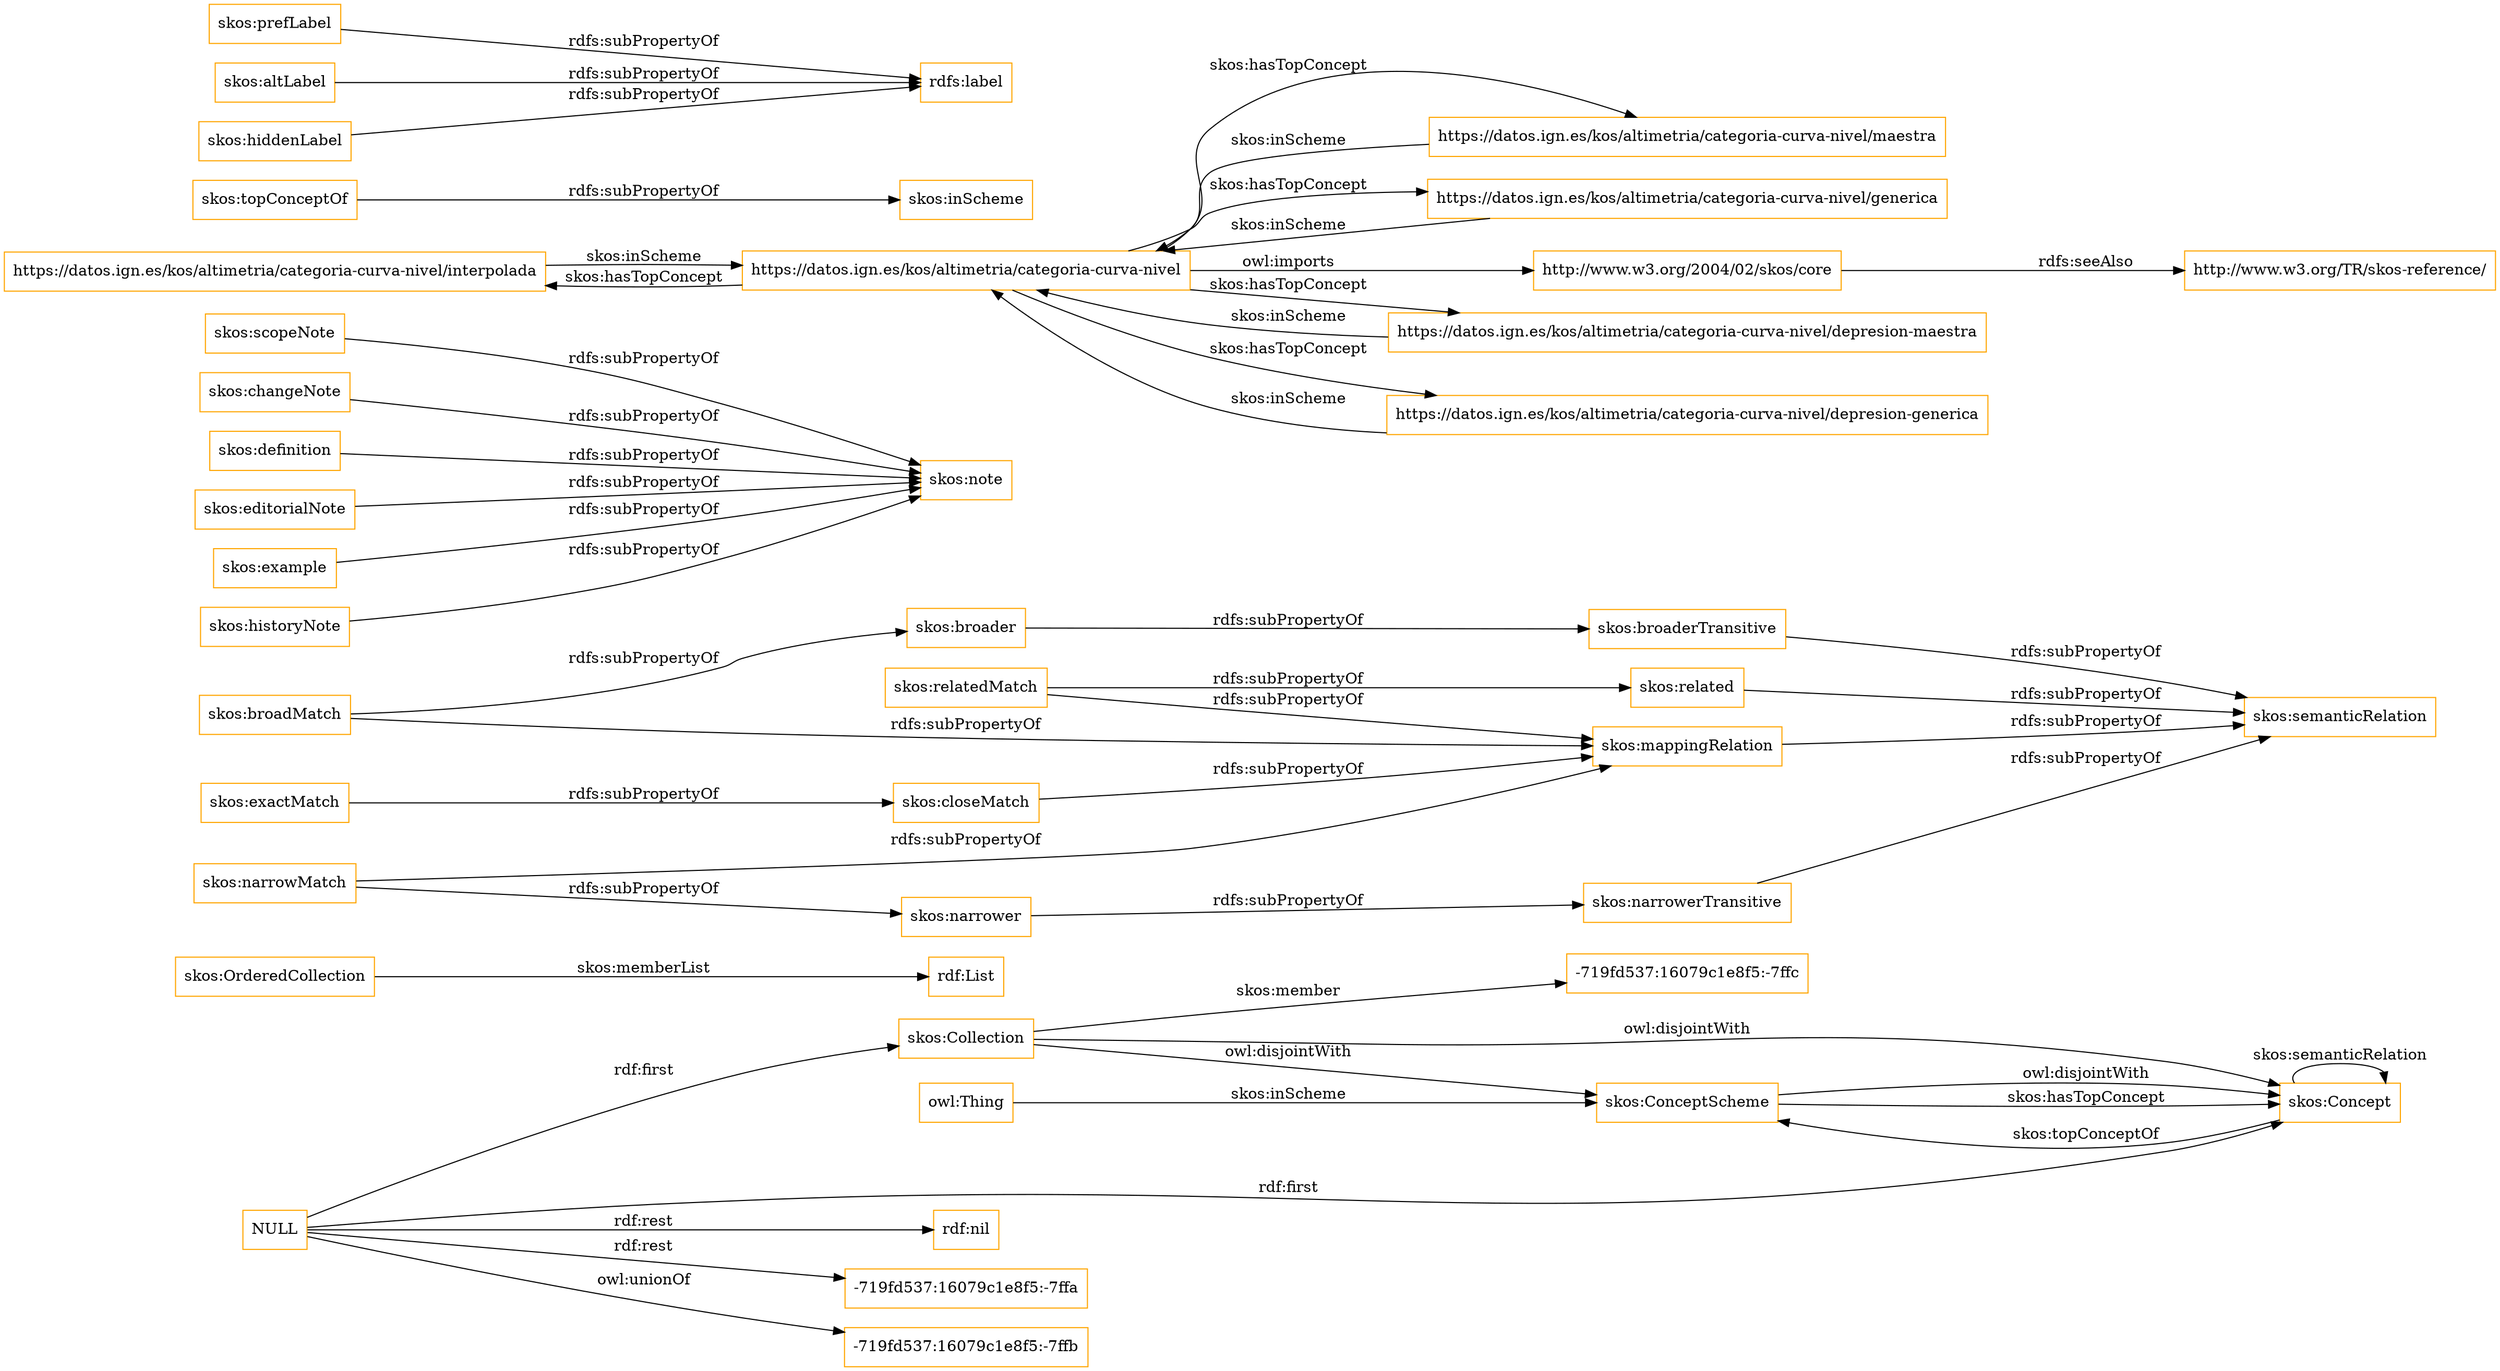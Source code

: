 digraph ar2dtool_diagram { 
rankdir=LR;
size="1501"
node [shape = rectangle, color="orange"]; "-719fd537:16079c1e8f5:-7ffc" "skos:OrderedCollection" "skos:Collection" "skos:ConceptScheme" "skos:Concept" ; /*classes style*/
	"skos:narrowerTransitive" -> "skos:semanticRelation" [ label = "rdfs:subPropertyOf" ];
	"skos:scopeNote" -> "skos:note" [ label = "rdfs:subPropertyOf" ];
	"skos:closeMatch" -> "skos:mappingRelation" [ label = "rdfs:subPropertyOf" ];
	"https://datos.ign.es/kos/altimetria/categoria-curva-nivel/interpolada" -> "https://datos.ign.es/kos/altimetria/categoria-curva-nivel" [ label = "skos:inScheme" ];
	"skos:ConceptScheme" -> "skos:Concept" [ label = "owl:disjointWith" ];
	"skos:relatedMatch" -> "skos:related" [ label = "rdfs:subPropertyOf" ];
	"skos:relatedMatch" -> "skos:mappingRelation" [ label = "rdfs:subPropertyOf" ];
	"skos:topConceptOf" -> "skos:inScheme" [ label = "rdfs:subPropertyOf" ];
	"skos:related" -> "skos:semanticRelation" [ label = "rdfs:subPropertyOf" ];
	"https://datos.ign.es/kos/altimetria/categoria-curva-nivel/maestra" -> "https://datos.ign.es/kos/altimetria/categoria-curva-nivel" [ label = "skos:inScheme" ];
	"skos:broadMatch" -> "skos:broader" [ label = "rdfs:subPropertyOf" ];
	"skos:broadMatch" -> "skos:mappingRelation" [ label = "rdfs:subPropertyOf" ];
	"skos:changeNote" -> "skos:note" [ label = "rdfs:subPropertyOf" ];
	"skos:definition" -> "skos:note" [ label = "rdfs:subPropertyOf" ];
	"skos:editorialNote" -> "skos:note" [ label = "rdfs:subPropertyOf" ];
	"skos:example" -> "skos:note" [ label = "rdfs:subPropertyOf" ];
	"https://datos.ign.es/kos/altimetria/categoria-curva-nivel/generica" -> "https://datos.ign.es/kos/altimetria/categoria-curva-nivel" [ label = "skos:inScheme" ];
	"skos:historyNote" -> "skos:note" [ label = "rdfs:subPropertyOf" ];
	"skos:exactMatch" -> "skos:closeMatch" [ label = "rdfs:subPropertyOf" ];
	"skos:prefLabel" -> "rdfs:label" [ label = "rdfs:subPropertyOf" ];
	"https://datos.ign.es/kos/altimetria/categoria-curva-nivel" -> "http://www.w3.org/2004/02/skos/core" [ label = "owl:imports" ];
	"https://datos.ign.es/kos/altimetria/categoria-curva-nivel" -> "https://datos.ign.es/kos/altimetria/categoria-curva-nivel/maestra" [ label = "skos:hasTopConcept" ];
	"https://datos.ign.es/kos/altimetria/categoria-curva-nivel" -> "https://datos.ign.es/kos/altimetria/categoria-curva-nivel/depresion-maestra" [ label = "skos:hasTopConcept" ];
	"https://datos.ign.es/kos/altimetria/categoria-curva-nivel" -> "https://datos.ign.es/kos/altimetria/categoria-curva-nivel/interpolada" [ label = "skos:hasTopConcept" ];
	"https://datos.ign.es/kos/altimetria/categoria-curva-nivel" -> "https://datos.ign.es/kos/altimetria/categoria-curva-nivel/depresion-generica" [ label = "skos:hasTopConcept" ];
	"https://datos.ign.es/kos/altimetria/categoria-curva-nivel" -> "https://datos.ign.es/kos/altimetria/categoria-curva-nivel/generica" [ label = "skos:hasTopConcept" ];
	"https://datos.ign.es/kos/altimetria/categoria-curva-nivel/depresion-maestra" -> "https://datos.ign.es/kos/altimetria/categoria-curva-nivel" [ label = "skos:inScheme" ];
	"skos:altLabel" -> "rdfs:label" [ label = "rdfs:subPropertyOf" ];
	"skos:broaderTransitive" -> "skos:semanticRelation" [ label = "rdfs:subPropertyOf" ];
	"https://datos.ign.es/kos/altimetria/categoria-curva-nivel/depresion-generica" -> "https://datos.ign.es/kos/altimetria/categoria-curva-nivel" [ label = "skos:inScheme" ];
	"skos:broader" -> "skos:broaderTransitive" [ label = "rdfs:subPropertyOf" ];
	"skos:mappingRelation" -> "skos:semanticRelation" [ label = "rdfs:subPropertyOf" ];
	"skos:hiddenLabel" -> "rdfs:label" [ label = "rdfs:subPropertyOf" ];
	"http://www.w3.org/2004/02/skos/core" -> "http://www.w3.org/TR/skos-reference/" [ label = "rdfs:seeAlso" ];
	"skos:Collection" -> "skos:ConceptScheme" [ label = "owl:disjointWith" ];
	"skos:Collection" -> "skos:Concept" [ label = "owl:disjointWith" ];
	"skos:narrowMatch" -> "skos:narrower" [ label = "rdfs:subPropertyOf" ];
	"skos:narrowMatch" -> "skos:mappingRelation" [ label = "rdfs:subPropertyOf" ];
	"skos:narrower" -> "skos:narrowerTransitive" [ label = "rdfs:subPropertyOf" ];
	"NULL" -> "rdf:nil" [ label = "rdf:rest" ];
	"NULL" -> "skos:Collection" [ label = "rdf:first" ];
	"NULL" -> "-719fd537:16079c1e8f5:-7ffa" [ label = "rdf:rest" ];
	"NULL" -> "skos:Concept" [ label = "rdf:first" ];
	"NULL" -> "-719fd537:16079c1e8f5:-7ffb" [ label = "owl:unionOf" ];
	"skos:OrderedCollection" -> "rdf:List" [ label = "skos:memberList" ];
	"skos:Concept" -> "skos:ConceptScheme" [ label = "skos:topConceptOf" ];
	"skos:Concept" -> "skos:Concept" [ label = "skos:semanticRelation" ];
	"skos:Collection" -> "-719fd537:16079c1e8f5:-7ffc" [ label = "skos:member" ];
	"skos:ConceptScheme" -> "skos:Concept" [ label = "skos:hasTopConcept" ];
	"owl:Thing" -> "skos:ConceptScheme" [ label = "skos:inScheme" ];

}

